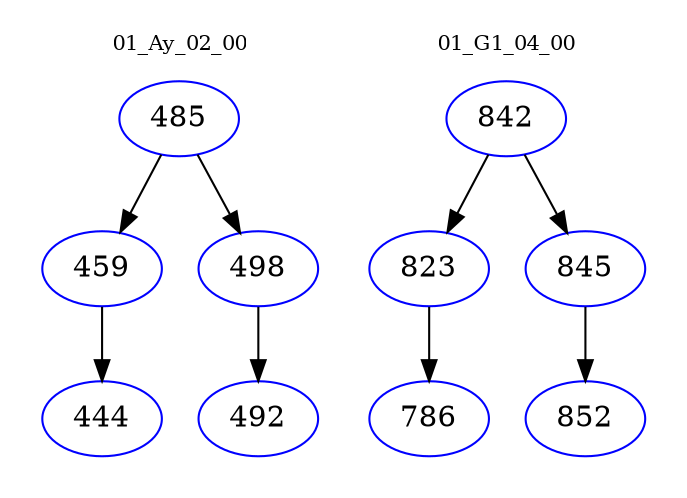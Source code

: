 digraph{
subgraph cluster_0 {
color = white
label = "01_Ay_02_00";
fontsize=10;
T0_485 [label="485", color="blue"]
T0_485 -> T0_459 [color="black"]
T0_459 [label="459", color="blue"]
T0_459 -> T0_444 [color="black"]
T0_444 [label="444", color="blue"]
T0_485 -> T0_498 [color="black"]
T0_498 [label="498", color="blue"]
T0_498 -> T0_492 [color="black"]
T0_492 [label="492", color="blue"]
}
subgraph cluster_1 {
color = white
label = "01_G1_04_00";
fontsize=10;
T1_842 [label="842", color="blue"]
T1_842 -> T1_823 [color="black"]
T1_823 [label="823", color="blue"]
T1_823 -> T1_786 [color="black"]
T1_786 [label="786", color="blue"]
T1_842 -> T1_845 [color="black"]
T1_845 [label="845", color="blue"]
T1_845 -> T1_852 [color="black"]
T1_852 [label="852", color="blue"]
}
}
